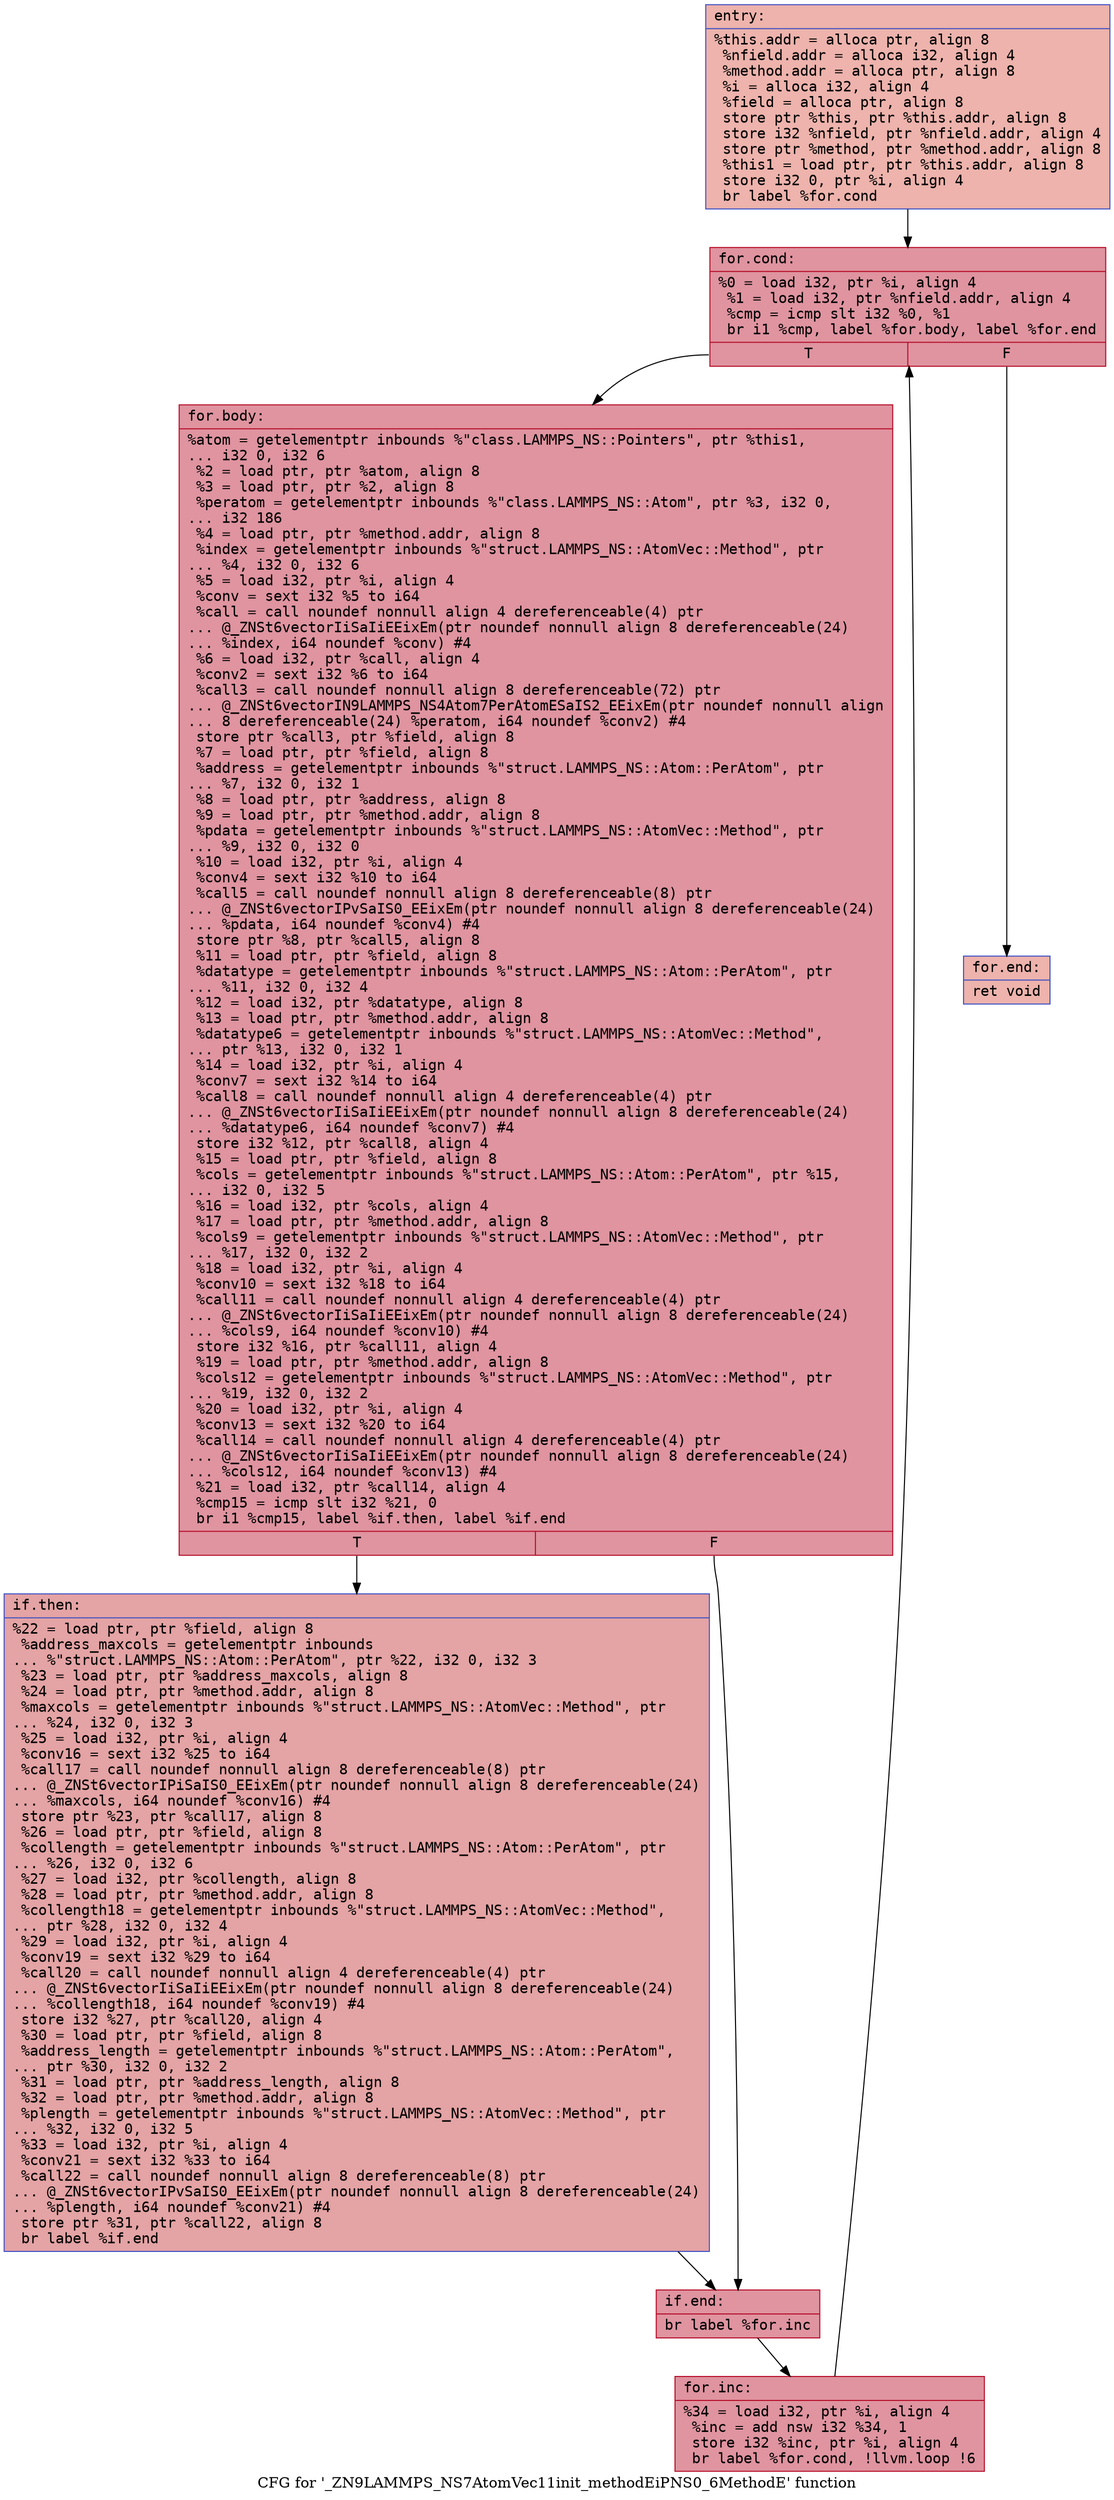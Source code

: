 digraph "CFG for '_ZN9LAMMPS_NS7AtomVec11init_methodEiPNS0_6MethodE' function" {
	label="CFG for '_ZN9LAMMPS_NS7AtomVec11init_methodEiPNS0_6MethodE' function";

	Node0x56285ac432c0 [shape=record,color="#3d50c3ff", style=filled, fillcolor="#d6524470" fontname="Courier",label="{entry:\l|  %this.addr = alloca ptr, align 8\l  %nfield.addr = alloca i32, align 4\l  %method.addr = alloca ptr, align 8\l  %i = alloca i32, align 4\l  %field = alloca ptr, align 8\l  store ptr %this, ptr %this.addr, align 8\l  store i32 %nfield, ptr %nfield.addr, align 4\l  store ptr %method, ptr %method.addr, align 8\l  %this1 = load ptr, ptr %this.addr, align 8\l  store i32 0, ptr %i, align 4\l  br label %for.cond\l}"];
	Node0x56285ac432c0 -> Node0x56285ac48ae0[tooltip="entry -> for.cond\nProbability 100.00%" ];
	Node0x56285ac48ae0 [shape=record,color="#b70d28ff", style=filled, fillcolor="#b70d2870" fontname="Courier",label="{for.cond:\l|  %0 = load i32, ptr %i, align 4\l  %1 = load i32, ptr %nfield.addr, align 4\l  %cmp = icmp slt i32 %0, %1\l  br i1 %cmp, label %for.body, label %for.end\l|{<s0>T|<s1>F}}"];
	Node0x56285ac48ae0:s0 -> Node0x56285ac48d80[tooltip="for.cond -> for.body\nProbability 96.88%" ];
	Node0x56285ac48ae0:s1 -> Node0x56285ac48fa0[tooltip="for.cond -> for.end\nProbability 3.12%" ];
	Node0x56285ac48d80 [shape=record,color="#b70d28ff", style=filled, fillcolor="#b70d2870" fontname="Courier",label="{for.body:\l|  %atom = getelementptr inbounds %\"class.LAMMPS_NS::Pointers\", ptr %this1,\l... i32 0, i32 6\l  %2 = load ptr, ptr %atom, align 8\l  %3 = load ptr, ptr %2, align 8\l  %peratom = getelementptr inbounds %\"class.LAMMPS_NS::Atom\", ptr %3, i32 0,\l... i32 186\l  %4 = load ptr, ptr %method.addr, align 8\l  %index = getelementptr inbounds %\"struct.LAMMPS_NS::AtomVec::Method\", ptr\l... %4, i32 0, i32 6\l  %5 = load i32, ptr %i, align 4\l  %conv = sext i32 %5 to i64\l  %call = call noundef nonnull align 4 dereferenceable(4) ptr\l... @_ZNSt6vectorIiSaIiEEixEm(ptr noundef nonnull align 8 dereferenceable(24)\l... %index, i64 noundef %conv) #4\l  %6 = load i32, ptr %call, align 4\l  %conv2 = sext i32 %6 to i64\l  %call3 = call noundef nonnull align 8 dereferenceable(72) ptr\l... @_ZNSt6vectorIN9LAMMPS_NS4Atom7PerAtomESaIS2_EEixEm(ptr noundef nonnull align\l... 8 dereferenceable(24) %peratom, i64 noundef %conv2) #4\l  store ptr %call3, ptr %field, align 8\l  %7 = load ptr, ptr %field, align 8\l  %address = getelementptr inbounds %\"struct.LAMMPS_NS::Atom::PerAtom\", ptr\l... %7, i32 0, i32 1\l  %8 = load ptr, ptr %address, align 8\l  %9 = load ptr, ptr %method.addr, align 8\l  %pdata = getelementptr inbounds %\"struct.LAMMPS_NS::AtomVec::Method\", ptr\l... %9, i32 0, i32 0\l  %10 = load i32, ptr %i, align 4\l  %conv4 = sext i32 %10 to i64\l  %call5 = call noundef nonnull align 8 dereferenceable(8) ptr\l... @_ZNSt6vectorIPvSaIS0_EEixEm(ptr noundef nonnull align 8 dereferenceable(24)\l... %pdata, i64 noundef %conv4) #4\l  store ptr %8, ptr %call5, align 8\l  %11 = load ptr, ptr %field, align 8\l  %datatype = getelementptr inbounds %\"struct.LAMMPS_NS::Atom::PerAtom\", ptr\l... %11, i32 0, i32 4\l  %12 = load i32, ptr %datatype, align 8\l  %13 = load ptr, ptr %method.addr, align 8\l  %datatype6 = getelementptr inbounds %\"struct.LAMMPS_NS::AtomVec::Method\",\l... ptr %13, i32 0, i32 1\l  %14 = load i32, ptr %i, align 4\l  %conv7 = sext i32 %14 to i64\l  %call8 = call noundef nonnull align 4 dereferenceable(4) ptr\l... @_ZNSt6vectorIiSaIiEEixEm(ptr noundef nonnull align 8 dereferenceable(24)\l... %datatype6, i64 noundef %conv7) #4\l  store i32 %12, ptr %call8, align 4\l  %15 = load ptr, ptr %field, align 8\l  %cols = getelementptr inbounds %\"struct.LAMMPS_NS::Atom::PerAtom\", ptr %15,\l... i32 0, i32 5\l  %16 = load i32, ptr %cols, align 4\l  %17 = load ptr, ptr %method.addr, align 8\l  %cols9 = getelementptr inbounds %\"struct.LAMMPS_NS::AtomVec::Method\", ptr\l... %17, i32 0, i32 2\l  %18 = load i32, ptr %i, align 4\l  %conv10 = sext i32 %18 to i64\l  %call11 = call noundef nonnull align 4 dereferenceable(4) ptr\l... @_ZNSt6vectorIiSaIiEEixEm(ptr noundef nonnull align 8 dereferenceable(24)\l... %cols9, i64 noundef %conv10) #4\l  store i32 %16, ptr %call11, align 4\l  %19 = load ptr, ptr %method.addr, align 8\l  %cols12 = getelementptr inbounds %\"struct.LAMMPS_NS::AtomVec::Method\", ptr\l... %19, i32 0, i32 2\l  %20 = load i32, ptr %i, align 4\l  %conv13 = sext i32 %20 to i64\l  %call14 = call noundef nonnull align 4 dereferenceable(4) ptr\l... @_ZNSt6vectorIiSaIiEEixEm(ptr noundef nonnull align 8 dereferenceable(24)\l... %cols12, i64 noundef %conv13) #4\l  %21 = load i32, ptr %call14, align 4\l  %cmp15 = icmp slt i32 %21, 0\l  br i1 %cmp15, label %if.then, label %if.end\l|{<s0>T|<s1>F}}"];
	Node0x56285ac48d80:s0 -> Node0x56285ac4b3f0[tooltip="for.body -> if.then\nProbability 37.50%" ];
	Node0x56285ac48d80:s1 -> Node0x56285ac4b460[tooltip="for.body -> if.end\nProbability 62.50%" ];
	Node0x56285ac4b3f0 [shape=record,color="#3d50c3ff", style=filled, fillcolor="#c32e3170" fontname="Courier",label="{if.then:\l|  %22 = load ptr, ptr %field, align 8\l  %address_maxcols = getelementptr inbounds\l... %\"struct.LAMMPS_NS::Atom::PerAtom\", ptr %22, i32 0, i32 3\l  %23 = load ptr, ptr %address_maxcols, align 8\l  %24 = load ptr, ptr %method.addr, align 8\l  %maxcols = getelementptr inbounds %\"struct.LAMMPS_NS::AtomVec::Method\", ptr\l... %24, i32 0, i32 3\l  %25 = load i32, ptr %i, align 4\l  %conv16 = sext i32 %25 to i64\l  %call17 = call noundef nonnull align 8 dereferenceable(8) ptr\l... @_ZNSt6vectorIPiSaIS0_EEixEm(ptr noundef nonnull align 8 dereferenceable(24)\l... %maxcols, i64 noundef %conv16) #4\l  store ptr %23, ptr %call17, align 8\l  %26 = load ptr, ptr %field, align 8\l  %collength = getelementptr inbounds %\"struct.LAMMPS_NS::Atom::PerAtom\", ptr\l... %26, i32 0, i32 6\l  %27 = load i32, ptr %collength, align 8\l  %28 = load ptr, ptr %method.addr, align 8\l  %collength18 = getelementptr inbounds %\"struct.LAMMPS_NS::AtomVec::Method\",\l... ptr %28, i32 0, i32 4\l  %29 = load i32, ptr %i, align 4\l  %conv19 = sext i32 %29 to i64\l  %call20 = call noundef nonnull align 4 dereferenceable(4) ptr\l... @_ZNSt6vectorIiSaIiEEixEm(ptr noundef nonnull align 8 dereferenceable(24)\l... %collength18, i64 noundef %conv19) #4\l  store i32 %27, ptr %call20, align 4\l  %30 = load ptr, ptr %field, align 8\l  %address_length = getelementptr inbounds %\"struct.LAMMPS_NS::Atom::PerAtom\",\l... ptr %30, i32 0, i32 2\l  %31 = load ptr, ptr %address_length, align 8\l  %32 = load ptr, ptr %method.addr, align 8\l  %plength = getelementptr inbounds %\"struct.LAMMPS_NS::AtomVec::Method\", ptr\l... %32, i32 0, i32 5\l  %33 = load i32, ptr %i, align 4\l  %conv21 = sext i32 %33 to i64\l  %call22 = call noundef nonnull align 8 dereferenceable(8) ptr\l... @_ZNSt6vectorIPvSaIS0_EEixEm(ptr noundef nonnull align 8 dereferenceable(24)\l... %plength, i64 noundef %conv21) #4\l  store ptr %31, ptr %call22, align 8\l  br label %if.end\l}"];
	Node0x56285ac4b3f0 -> Node0x56285ac4b460[tooltip="if.then -> if.end\nProbability 100.00%" ];
	Node0x56285ac4b460 [shape=record,color="#b70d28ff", style=filled, fillcolor="#b70d2870" fontname="Courier",label="{if.end:\l|  br label %for.inc\l}"];
	Node0x56285ac4b460 -> Node0x56285ac4cc10[tooltip="if.end -> for.inc\nProbability 100.00%" ];
	Node0x56285ac4cc10 [shape=record,color="#b70d28ff", style=filled, fillcolor="#b70d2870" fontname="Courier",label="{for.inc:\l|  %34 = load i32, ptr %i, align 4\l  %inc = add nsw i32 %34, 1\l  store i32 %inc, ptr %i, align 4\l  br label %for.cond, !llvm.loop !6\l}"];
	Node0x56285ac4cc10 -> Node0x56285ac48ae0[tooltip="for.inc -> for.cond\nProbability 100.00%" ];
	Node0x56285ac48fa0 [shape=record,color="#3d50c3ff", style=filled, fillcolor="#d6524470" fontname="Courier",label="{for.end:\l|  ret void\l}"];
}
